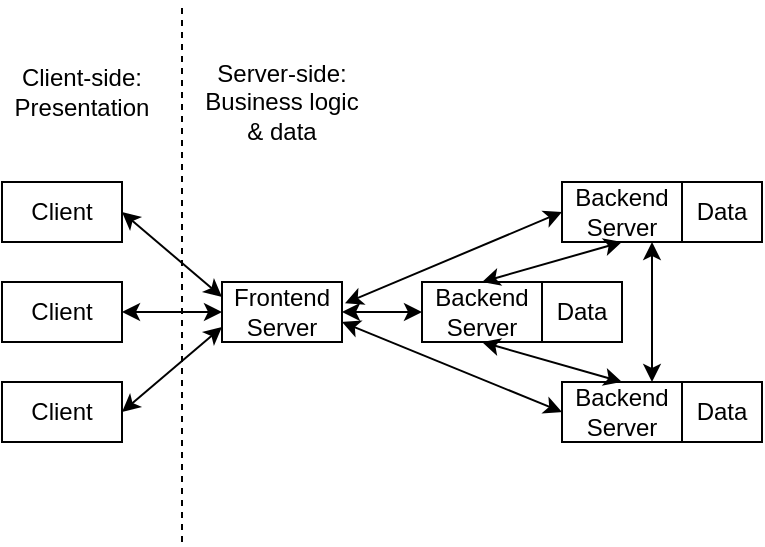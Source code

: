 <mxfile version="22.1.7" type="device">
  <diagram name="Page-1" id="7tMDSoHBHiiI9JC-93oi">
    <mxGraphModel dx="553" dy="315" grid="1" gridSize="10" guides="1" tooltips="1" connect="1" arrows="1" fold="1" page="1" pageScale="1" pageWidth="827" pageHeight="1169" math="0" shadow="0">
      <root>
        <mxCell id="0" />
        <mxCell id="1" parent="0" />
        <mxCell id="ytM1zmlUIKrOJ9h6t_rj-1" value="Client" style="rounded=0;whiteSpace=wrap;html=1;" vertex="1" parent="1">
          <mxGeometry x="230" y="180" width="60" height="30" as="geometry" />
        </mxCell>
        <mxCell id="ytM1zmlUIKrOJ9h6t_rj-3" value="Frontend Server" style="rounded=0;whiteSpace=wrap;html=1;" vertex="1" parent="1">
          <mxGeometry x="340" y="180" width="60" height="30" as="geometry" />
        </mxCell>
        <mxCell id="ytM1zmlUIKrOJ9h6t_rj-6" value="Backend Server" style="rounded=0;whiteSpace=wrap;html=1;" vertex="1" parent="1">
          <mxGeometry x="510" y="130" width="60" height="30" as="geometry" />
        </mxCell>
        <mxCell id="ytM1zmlUIKrOJ9h6t_rj-8" value="Data" style="rounded=0;whiteSpace=wrap;html=1;" vertex="1" parent="1">
          <mxGeometry x="570" y="130" width="40" height="30" as="geometry" />
        </mxCell>
        <mxCell id="ytM1zmlUIKrOJ9h6t_rj-9" value="Backend Server" style="rounded=0;whiteSpace=wrap;html=1;" vertex="1" parent="1">
          <mxGeometry x="440" y="180" width="60" height="30" as="geometry" />
        </mxCell>
        <mxCell id="ytM1zmlUIKrOJ9h6t_rj-10" value="Data" style="rounded=0;whiteSpace=wrap;html=1;" vertex="1" parent="1">
          <mxGeometry x="500" y="180" width="40" height="30" as="geometry" />
        </mxCell>
        <mxCell id="ytM1zmlUIKrOJ9h6t_rj-11" value="Backend Server" style="rounded=0;whiteSpace=wrap;html=1;" vertex="1" parent="1">
          <mxGeometry x="510" y="230" width="60" height="30" as="geometry" />
        </mxCell>
        <mxCell id="ytM1zmlUIKrOJ9h6t_rj-12" value="Data" style="rounded=0;whiteSpace=wrap;html=1;" vertex="1" parent="1">
          <mxGeometry x="570" y="230" width="40" height="30" as="geometry" />
        </mxCell>
        <mxCell id="ytM1zmlUIKrOJ9h6t_rj-14" value="Client" style="rounded=0;whiteSpace=wrap;html=1;" vertex="1" parent="1">
          <mxGeometry x="230" y="130" width="60" height="30" as="geometry" />
        </mxCell>
        <mxCell id="ytM1zmlUIKrOJ9h6t_rj-15" value="Client" style="rounded=0;whiteSpace=wrap;html=1;" vertex="1" parent="1">
          <mxGeometry x="230" y="230" width="60" height="30" as="geometry" />
        </mxCell>
        <mxCell id="ytM1zmlUIKrOJ9h6t_rj-16" value="" style="endArrow=none;dashed=1;html=1;rounded=0;" edge="1" parent="1">
          <mxGeometry width="50" height="50" relative="1" as="geometry">
            <mxPoint x="320" y="310" as="sourcePoint" />
            <mxPoint x="320" y="40" as="targetPoint" />
          </mxGeometry>
        </mxCell>
        <mxCell id="ytM1zmlUIKrOJ9h6t_rj-17" value="" style="endArrow=classic;startArrow=classic;html=1;rounded=0;" edge="1" parent="1" source="ytM1zmlUIKrOJ9h6t_rj-1" target="ytM1zmlUIKrOJ9h6t_rj-3">
          <mxGeometry width="50" height="50" relative="1" as="geometry">
            <mxPoint x="290" y="195.32" as="sourcePoint" />
            <mxPoint x="337.78" y="194.67" as="targetPoint" />
          </mxGeometry>
        </mxCell>
        <mxCell id="ytM1zmlUIKrOJ9h6t_rj-19" value="" style="endArrow=classic;startArrow=classic;html=1;rounded=0;exitX=0;exitY=0.25;exitDx=0;exitDy=0;entryX=1;entryY=0.5;entryDx=0;entryDy=0;" edge="1" parent="1" source="ytM1zmlUIKrOJ9h6t_rj-3" target="ytM1zmlUIKrOJ9h6t_rj-14">
          <mxGeometry width="50" height="50" relative="1" as="geometry">
            <mxPoint x="380" y="220" as="sourcePoint" />
            <mxPoint x="430" y="170" as="targetPoint" />
          </mxGeometry>
        </mxCell>
        <mxCell id="ytM1zmlUIKrOJ9h6t_rj-20" value="" style="endArrow=classic;startArrow=classic;html=1;rounded=0;exitX=0;exitY=0.75;exitDx=0;exitDy=0;entryX=1;entryY=0.5;entryDx=0;entryDy=0;" edge="1" parent="1" source="ytM1zmlUIKrOJ9h6t_rj-3" target="ytM1zmlUIKrOJ9h6t_rj-15">
          <mxGeometry width="50" height="50" relative="1" as="geometry">
            <mxPoint x="340" y="283" as="sourcePoint" />
            <mxPoint x="290" y="240" as="targetPoint" />
          </mxGeometry>
        </mxCell>
        <mxCell id="ytM1zmlUIKrOJ9h6t_rj-21" value="" style="endArrow=classic;startArrow=classic;html=1;rounded=0;entryX=0;entryY=0.5;entryDx=0;entryDy=0;" edge="1" parent="1" target="ytM1zmlUIKrOJ9h6t_rj-11">
          <mxGeometry width="50" height="50" relative="1" as="geometry">
            <mxPoint x="400" y="200" as="sourcePoint" />
            <mxPoint x="450" y="150" as="targetPoint" />
          </mxGeometry>
        </mxCell>
        <mxCell id="ytM1zmlUIKrOJ9h6t_rj-22" value="" style="endArrow=classic;startArrow=classic;html=1;rounded=0;entryX=0;entryY=0.5;entryDx=0;entryDy=0;exitX=1;exitY=0.5;exitDx=0;exitDy=0;" edge="1" parent="1" source="ytM1zmlUIKrOJ9h6t_rj-3" target="ytM1zmlUIKrOJ9h6t_rj-9">
          <mxGeometry width="50" height="50" relative="1" as="geometry">
            <mxPoint x="420" y="190" as="sourcePoint" />
            <mxPoint x="470" y="235" as="targetPoint" />
          </mxGeometry>
        </mxCell>
        <mxCell id="ytM1zmlUIKrOJ9h6t_rj-24" value="" style="endArrow=classic;startArrow=classic;html=1;rounded=0;entryX=0;entryY=0.5;entryDx=0;entryDy=0;exitX=1.025;exitY=0.356;exitDx=0;exitDy=0;exitPerimeter=0;" edge="1" parent="1" source="ytM1zmlUIKrOJ9h6t_rj-3" target="ytM1zmlUIKrOJ9h6t_rj-6">
          <mxGeometry width="50" height="50" relative="1" as="geometry">
            <mxPoint x="410" y="210" as="sourcePoint" />
            <mxPoint x="460" y="255" as="targetPoint" />
          </mxGeometry>
        </mxCell>
        <mxCell id="ytM1zmlUIKrOJ9h6t_rj-25" value="" style="endArrow=classic;startArrow=classic;html=1;rounded=0;exitX=0.5;exitY=0;exitDx=0;exitDy=0;entryX=0.5;entryY=1;entryDx=0;entryDy=0;" edge="1" parent="1" source="ytM1zmlUIKrOJ9h6t_rj-11" target="ytM1zmlUIKrOJ9h6t_rj-9">
          <mxGeometry width="50" height="50" relative="1" as="geometry">
            <mxPoint x="380" y="220" as="sourcePoint" />
            <mxPoint x="430" y="170" as="targetPoint" />
          </mxGeometry>
        </mxCell>
        <mxCell id="ytM1zmlUIKrOJ9h6t_rj-26" value="" style="endArrow=classic;startArrow=classic;html=1;rounded=0;exitX=0.5;exitY=1;exitDx=0;exitDy=0;entryX=0.5;entryY=0;entryDx=0;entryDy=0;" edge="1" parent="1" source="ytM1zmlUIKrOJ9h6t_rj-6" target="ytM1zmlUIKrOJ9h6t_rj-9">
          <mxGeometry width="50" height="50" relative="1" as="geometry">
            <mxPoint x="480" y="200" as="sourcePoint" />
            <mxPoint x="540" y="180" as="targetPoint" />
          </mxGeometry>
        </mxCell>
        <mxCell id="ytM1zmlUIKrOJ9h6t_rj-32" value="" style="endArrow=classic;startArrow=classic;html=1;rounded=0;entryX=0.75;entryY=0;entryDx=0;entryDy=0;exitX=0.75;exitY=1;exitDx=0;exitDy=0;" edge="1" parent="1" source="ytM1zmlUIKrOJ9h6t_rj-6" target="ytM1zmlUIKrOJ9h6t_rj-11">
          <mxGeometry width="50" height="50" relative="1" as="geometry">
            <mxPoint x="620" y="210" as="sourcePoint" />
            <mxPoint x="550" y="230" as="targetPoint" />
          </mxGeometry>
        </mxCell>
        <mxCell id="ytM1zmlUIKrOJ9h6t_rj-33" value="Client-side:&lt;br&gt;Presentation" style="text;html=1;strokeColor=none;fillColor=none;align=center;verticalAlign=middle;whiteSpace=wrap;rounded=0;" vertex="1" parent="1">
          <mxGeometry x="230" y="70" width="80" height="30" as="geometry" />
        </mxCell>
        <mxCell id="ytM1zmlUIKrOJ9h6t_rj-34" value="Server-side:&lt;br&gt;Business logic &amp;amp; data" style="text;html=1;strokeColor=none;fillColor=none;align=center;verticalAlign=middle;whiteSpace=wrap;rounded=0;" vertex="1" parent="1">
          <mxGeometry x="330" y="70" width="80" height="40" as="geometry" />
        </mxCell>
      </root>
    </mxGraphModel>
  </diagram>
</mxfile>
